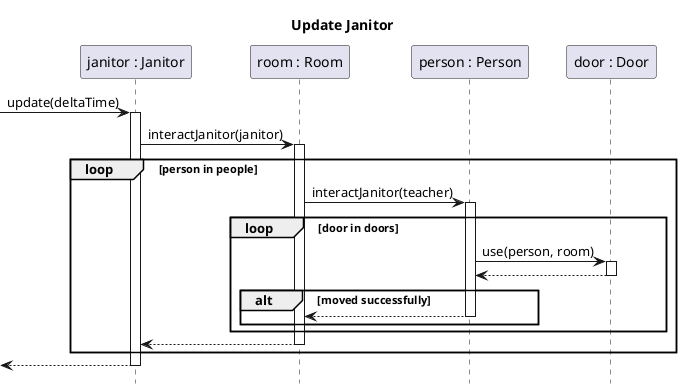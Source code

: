 @startuml janitor-update
'https://plantuml.com/sequence-diagram

title Update Janitor
hide footbox

participant "janitor : Janitor" as janitor
participant "room : Room" as room
participant "person : Person" as person
participant "door : Door" as door

[-> janitor ++ : update(deltaTime)
janitor -> room ++ : interactJanitor(janitor)
loop person in people
    room -> person ++: interactJanitor(teacher)
    loop door in doors
        person -> door ++: use(person, room)
        return
        alt moved successfully
            return
        end
    end
    return
end
return

@enduml